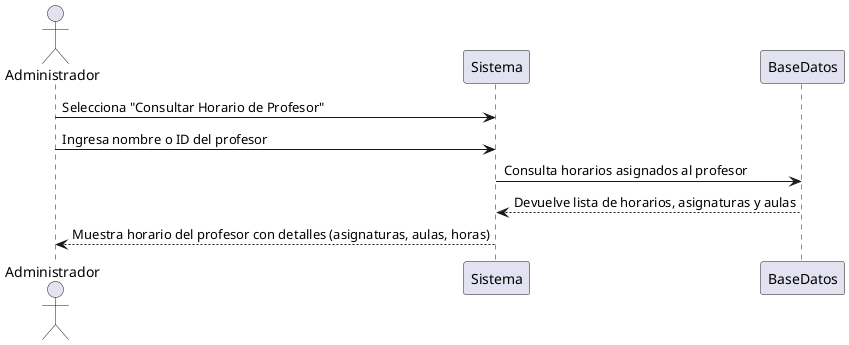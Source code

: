 @startuml

actor Administrador as A

A -> Sistema : Selecciona "Consultar Horario de Profesor"
A -> Sistema : Ingresa nombre o ID del profesor
Sistema -> BaseDatos : Consulta horarios asignados al profesor
BaseDatos --> Sistema : Devuelve lista de horarios, asignaturas y aulas
Sistema --> A : Muestra horario del profesor con detalles (asignaturas, aulas, horas)

@enduml
